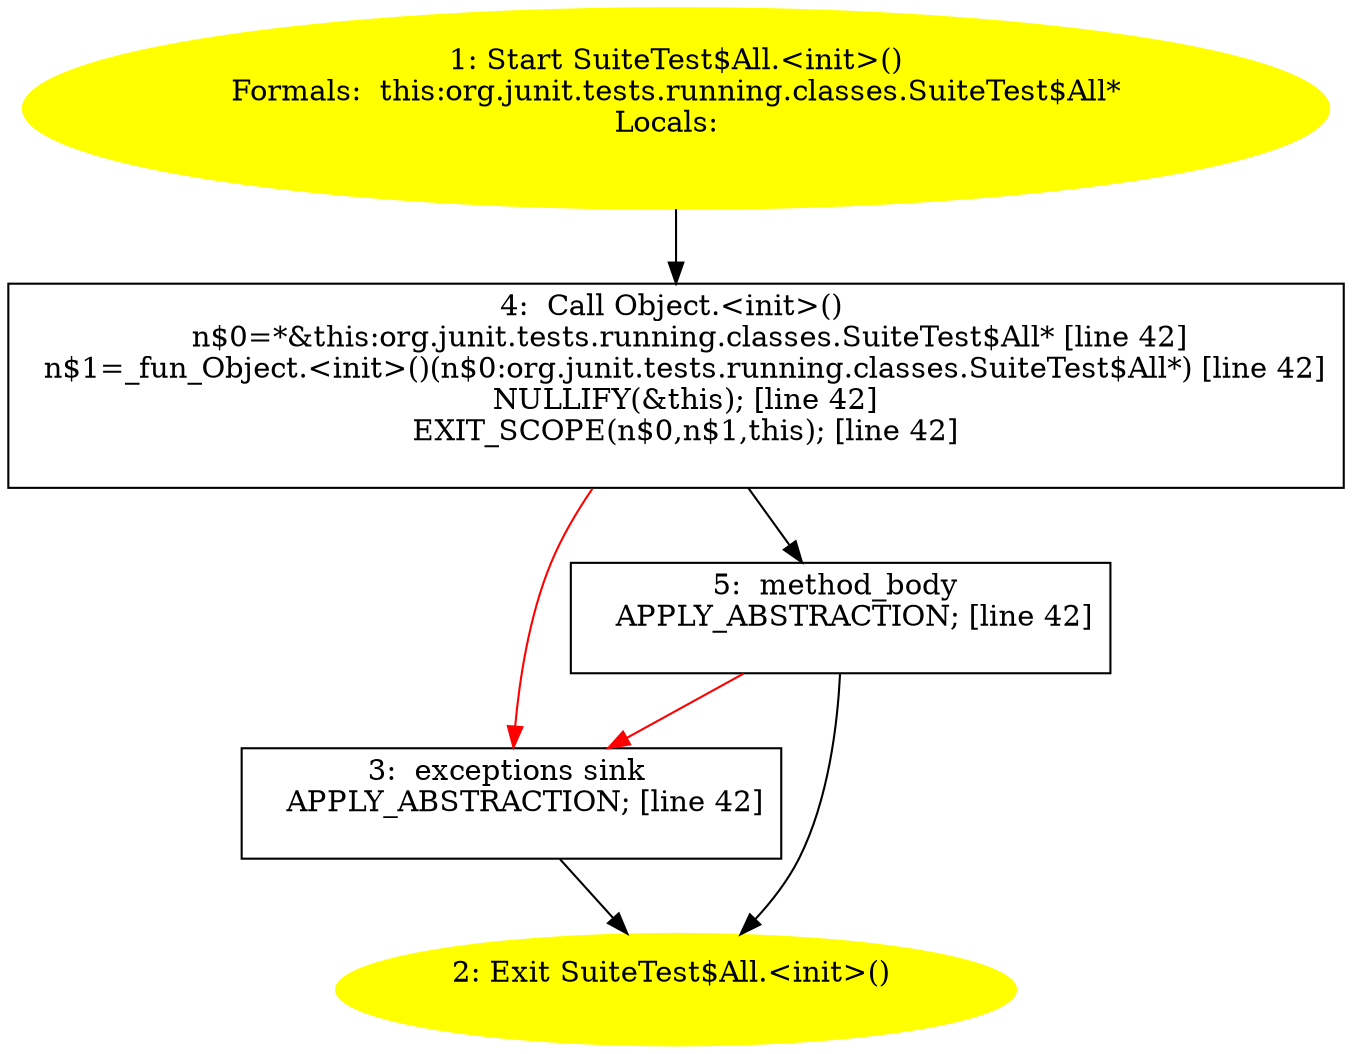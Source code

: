 /* @generated */
digraph cfg {
"org.junit.tests.running.classes.SuiteTest$All.<init>().bda02e1523c082335a5db2d3ed3c1be0_1" [label="1: Start SuiteTest$All.<init>()\nFormals:  this:org.junit.tests.running.classes.SuiteTest$All*\nLocals:  \n  " color=yellow style=filled]
	

	 "org.junit.tests.running.classes.SuiteTest$All.<init>().bda02e1523c082335a5db2d3ed3c1be0_1" -> "org.junit.tests.running.classes.SuiteTest$All.<init>().bda02e1523c082335a5db2d3ed3c1be0_4" ;
"org.junit.tests.running.classes.SuiteTest$All.<init>().bda02e1523c082335a5db2d3ed3c1be0_2" [label="2: Exit SuiteTest$All.<init>() \n  " color=yellow style=filled]
	

"org.junit.tests.running.classes.SuiteTest$All.<init>().bda02e1523c082335a5db2d3ed3c1be0_3" [label="3:  exceptions sink \n   APPLY_ABSTRACTION; [line 42]\n " shape="box"]
	

	 "org.junit.tests.running.classes.SuiteTest$All.<init>().bda02e1523c082335a5db2d3ed3c1be0_3" -> "org.junit.tests.running.classes.SuiteTest$All.<init>().bda02e1523c082335a5db2d3ed3c1be0_2" ;
"org.junit.tests.running.classes.SuiteTest$All.<init>().bda02e1523c082335a5db2d3ed3c1be0_4" [label="4:  Call Object.<init>() \n   n$0=*&this:org.junit.tests.running.classes.SuiteTest$All* [line 42]\n  n$1=_fun_Object.<init>()(n$0:org.junit.tests.running.classes.SuiteTest$All*) [line 42]\n  NULLIFY(&this); [line 42]\n  EXIT_SCOPE(n$0,n$1,this); [line 42]\n " shape="box"]
	

	 "org.junit.tests.running.classes.SuiteTest$All.<init>().bda02e1523c082335a5db2d3ed3c1be0_4" -> "org.junit.tests.running.classes.SuiteTest$All.<init>().bda02e1523c082335a5db2d3ed3c1be0_5" ;
	 "org.junit.tests.running.classes.SuiteTest$All.<init>().bda02e1523c082335a5db2d3ed3c1be0_4" -> "org.junit.tests.running.classes.SuiteTest$All.<init>().bda02e1523c082335a5db2d3ed3c1be0_3" [color="red" ];
"org.junit.tests.running.classes.SuiteTest$All.<init>().bda02e1523c082335a5db2d3ed3c1be0_5" [label="5:  method_body \n   APPLY_ABSTRACTION; [line 42]\n " shape="box"]
	

	 "org.junit.tests.running.classes.SuiteTest$All.<init>().bda02e1523c082335a5db2d3ed3c1be0_5" -> "org.junit.tests.running.classes.SuiteTest$All.<init>().bda02e1523c082335a5db2d3ed3c1be0_2" ;
	 "org.junit.tests.running.classes.SuiteTest$All.<init>().bda02e1523c082335a5db2d3ed3c1be0_5" -> "org.junit.tests.running.classes.SuiteTest$All.<init>().bda02e1523c082335a5db2d3ed3c1be0_3" [color="red" ];
}
